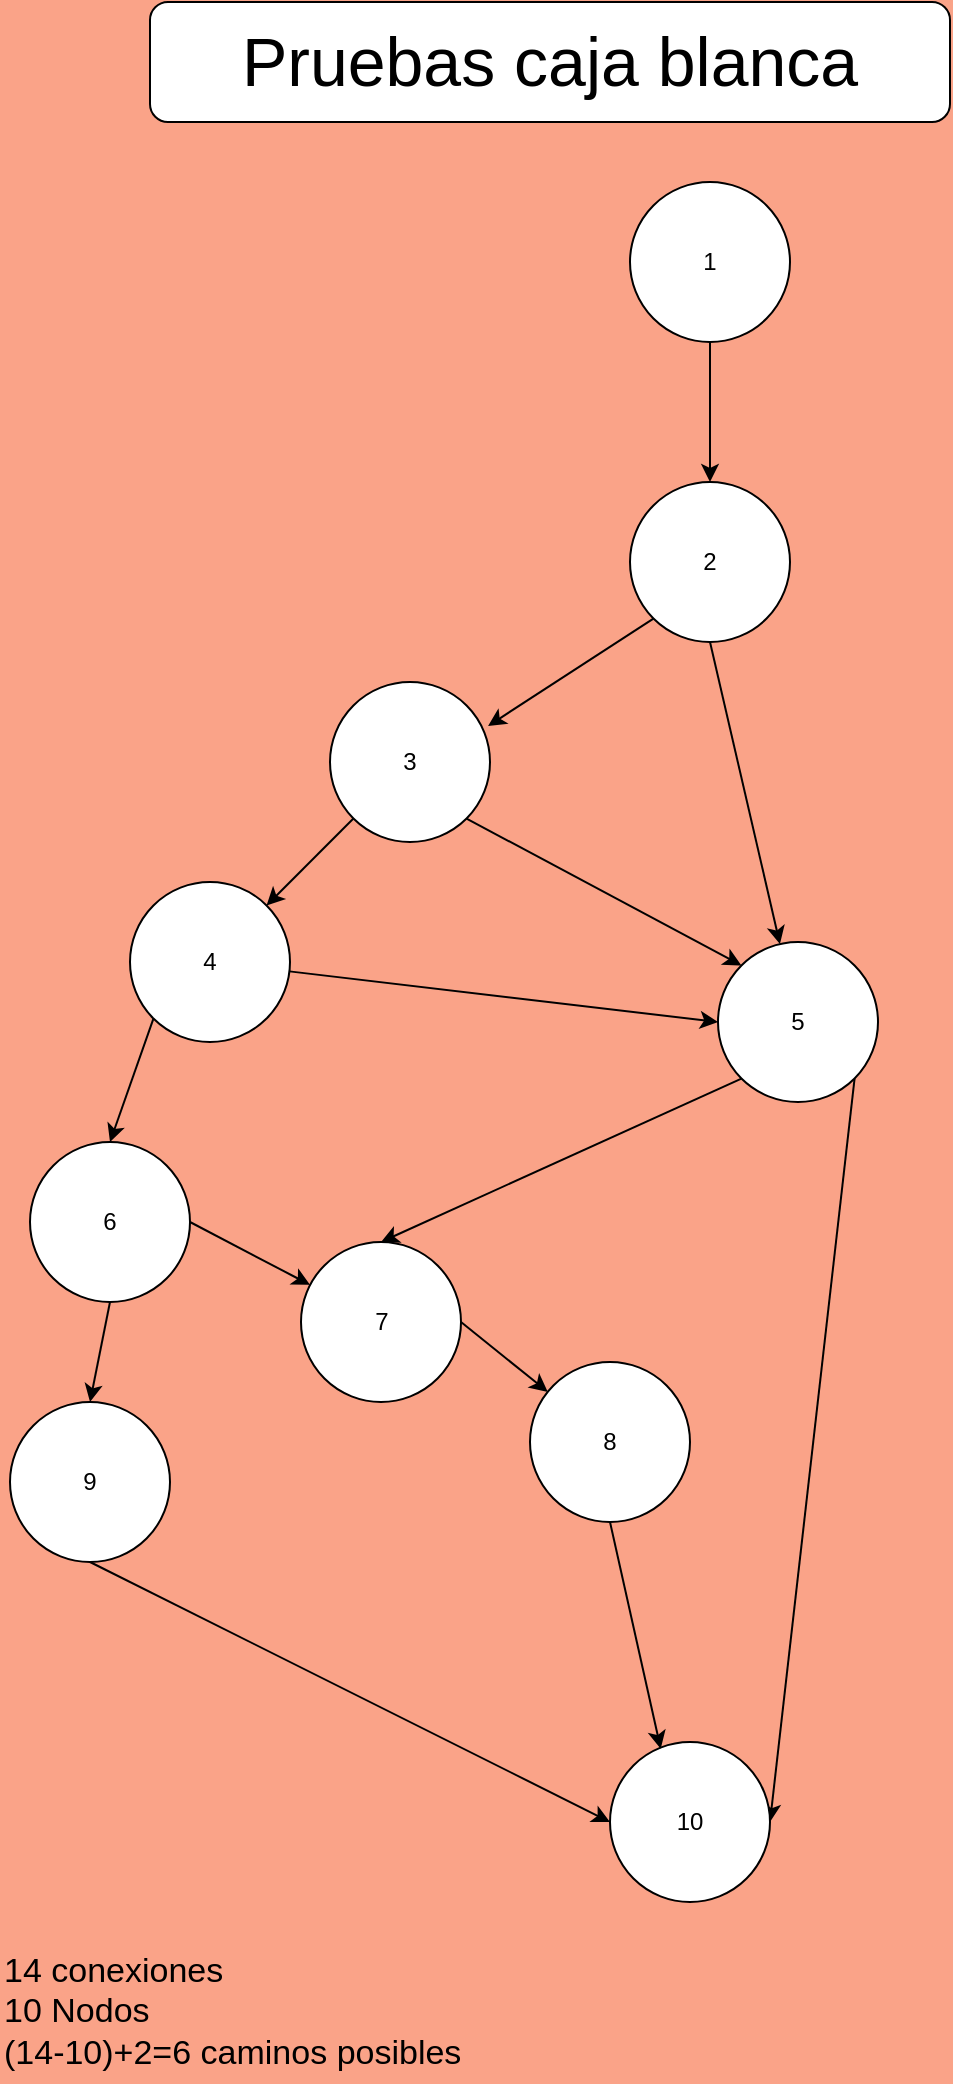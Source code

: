 <mxfile version="24.0.7" type="device">
  <diagram name="Página-1" id="8xEh2DotrRzkSoEgIvrA">
    <mxGraphModel dx="2868" dy="1578" grid="1" gridSize="10" guides="1" tooltips="1" connect="1" arrows="1" fold="1" page="1" pageScale="1" pageWidth="827" pageHeight="1169" background="#faa388" math="0" shadow="0">
      <root>
        <mxCell id="0" />
        <mxCell id="1" parent="0" />
        <mxCell id="jcnxsxLn8ZAkjg4gxXtT-9" style="edgeStyle=orthogonalEdgeStyle;rounded=0;orthogonalLoop=1;jettySize=auto;html=1;exitX=0.5;exitY=1;exitDx=0;exitDy=0;" parent="1" source="jcnxsxLn8ZAkjg4gxXtT-1" target="jcnxsxLn8ZAkjg4gxXtT-2" edge="1">
          <mxGeometry relative="1" as="geometry" />
        </mxCell>
        <mxCell id="jcnxsxLn8ZAkjg4gxXtT-1" value="&lt;div&gt;1&lt;/div&gt;" style="ellipse;whiteSpace=wrap;html=1;aspect=fixed;" parent="1" vertex="1">
          <mxGeometry x="480" y="150" width="80" height="80" as="geometry" />
        </mxCell>
        <mxCell id="jcnxsxLn8ZAkjg4gxXtT-50" style="rounded=0;orthogonalLoop=1;jettySize=auto;html=1;exitX=0.5;exitY=1;exitDx=0;exitDy=0;" parent="1" source="jcnxsxLn8ZAkjg4gxXtT-2" target="jcnxsxLn8ZAkjg4gxXtT-5" edge="1">
          <mxGeometry relative="1" as="geometry" />
        </mxCell>
        <mxCell id="jcnxsxLn8ZAkjg4gxXtT-2" value="2" style="ellipse;whiteSpace=wrap;html=1;aspect=fixed;" parent="1" vertex="1">
          <mxGeometry x="480" y="300" width="80" height="80" as="geometry" />
        </mxCell>
        <mxCell id="jcnxsxLn8ZAkjg4gxXtT-11" style="rounded=0;orthogonalLoop=1;jettySize=auto;html=1;exitX=0;exitY=1;exitDx=0;exitDy=0;entryX=1;entryY=0;entryDx=0;entryDy=0;" parent="1" source="jcnxsxLn8ZAkjg4gxXtT-3" target="jcnxsxLn8ZAkjg4gxXtT-4" edge="1">
          <mxGeometry relative="1" as="geometry" />
        </mxCell>
        <mxCell id="jcnxsxLn8ZAkjg4gxXtT-49" style="rounded=0;orthogonalLoop=1;jettySize=auto;html=1;exitX=1;exitY=1;exitDx=0;exitDy=0;entryX=0;entryY=0;entryDx=0;entryDy=0;" parent="1" source="jcnxsxLn8ZAkjg4gxXtT-3" target="jcnxsxLn8ZAkjg4gxXtT-5" edge="1">
          <mxGeometry relative="1" as="geometry" />
        </mxCell>
        <mxCell id="jcnxsxLn8ZAkjg4gxXtT-3" value="3" style="ellipse;whiteSpace=wrap;html=1;aspect=fixed;" parent="1" vertex="1">
          <mxGeometry x="330" y="400" width="80" height="80" as="geometry" />
        </mxCell>
        <mxCell id="jcnxsxLn8ZAkjg4gxXtT-42" style="rounded=0;orthogonalLoop=1;jettySize=auto;html=1;exitX=0;exitY=1;exitDx=0;exitDy=0;entryX=0.5;entryY=0;entryDx=0;entryDy=0;" parent="1" source="jcnxsxLn8ZAkjg4gxXtT-4" target="jcnxsxLn8ZAkjg4gxXtT-6" edge="1">
          <mxGeometry relative="1" as="geometry" />
        </mxCell>
        <mxCell id="jcnxsxLn8ZAkjg4gxXtT-48" style="rounded=0;orthogonalLoop=1;jettySize=auto;html=1;entryX=0;entryY=0.5;entryDx=0;entryDy=0;" parent="1" source="jcnxsxLn8ZAkjg4gxXtT-4" target="jcnxsxLn8ZAkjg4gxXtT-5" edge="1">
          <mxGeometry relative="1" as="geometry" />
        </mxCell>
        <mxCell id="jcnxsxLn8ZAkjg4gxXtT-4" value="4" style="ellipse;whiteSpace=wrap;html=1;aspect=fixed;" parent="1" vertex="1">
          <mxGeometry x="230" y="500" width="80" height="80" as="geometry" />
        </mxCell>
        <mxCell id="jcnxsxLn8ZAkjg4gxXtT-47" style="rounded=0;orthogonalLoop=1;jettySize=auto;html=1;exitX=0;exitY=1;exitDx=0;exitDy=0;entryX=0.5;entryY=0;entryDx=0;entryDy=0;" parent="1" source="jcnxsxLn8ZAkjg4gxXtT-5" target="jcnxsxLn8ZAkjg4gxXtT-7" edge="1">
          <mxGeometry relative="1" as="geometry" />
        </mxCell>
        <mxCell id="jcnxsxLn8ZAkjg4gxXtT-51" style="rounded=0;orthogonalLoop=1;jettySize=auto;html=1;exitX=1;exitY=1;exitDx=0;exitDy=0;entryX=1;entryY=0.5;entryDx=0;entryDy=0;" parent="1" source="jcnxsxLn8ZAkjg4gxXtT-5" target="jcnxsxLn8ZAkjg4gxXtT-19" edge="1">
          <mxGeometry relative="1" as="geometry" />
        </mxCell>
        <mxCell id="jcnxsxLn8ZAkjg4gxXtT-5" value="5" style="ellipse;whiteSpace=wrap;html=1;aspect=fixed;" parent="1" vertex="1">
          <mxGeometry x="524" y="530" width="80" height="80" as="geometry" />
        </mxCell>
        <mxCell id="jcnxsxLn8ZAkjg4gxXtT-43" style="rounded=0;orthogonalLoop=1;jettySize=auto;html=1;exitX=0.5;exitY=1;exitDx=0;exitDy=0;entryX=0.5;entryY=0;entryDx=0;entryDy=0;" parent="1" source="jcnxsxLn8ZAkjg4gxXtT-6" target="jcnxsxLn8ZAkjg4gxXtT-18" edge="1">
          <mxGeometry relative="1" as="geometry" />
        </mxCell>
        <mxCell id="jcnxsxLn8ZAkjg4gxXtT-45" style="rounded=0;orthogonalLoop=1;jettySize=auto;html=1;exitX=1;exitY=0.5;exitDx=0;exitDy=0;" parent="1" source="jcnxsxLn8ZAkjg4gxXtT-6" target="jcnxsxLn8ZAkjg4gxXtT-7" edge="1">
          <mxGeometry relative="1" as="geometry" />
        </mxCell>
        <mxCell id="jcnxsxLn8ZAkjg4gxXtT-6" value="6" style="ellipse;whiteSpace=wrap;html=1;aspect=fixed;" parent="1" vertex="1">
          <mxGeometry x="180" y="630" width="80" height="80" as="geometry" />
        </mxCell>
        <mxCell id="jcnxsxLn8ZAkjg4gxXtT-46" style="rounded=0;orthogonalLoop=1;jettySize=auto;html=1;exitX=1;exitY=0.5;exitDx=0;exitDy=0;" parent="1" source="jcnxsxLn8ZAkjg4gxXtT-7" target="jcnxsxLn8ZAkjg4gxXtT-8" edge="1">
          <mxGeometry relative="1" as="geometry" />
        </mxCell>
        <mxCell id="jcnxsxLn8ZAkjg4gxXtT-7" value="7" style="ellipse;whiteSpace=wrap;html=1;aspect=fixed;" parent="1" vertex="1">
          <mxGeometry x="315.5" y="680" width="80" height="80" as="geometry" />
        </mxCell>
        <mxCell id="jcnxsxLn8ZAkjg4gxXtT-8" value="8" style="ellipse;whiteSpace=wrap;html=1;aspect=fixed;" parent="1" vertex="1">
          <mxGeometry x="430" y="740" width="80" height="80" as="geometry" />
        </mxCell>
        <mxCell id="jcnxsxLn8ZAkjg4gxXtT-10" style="rounded=0;orthogonalLoop=1;jettySize=auto;html=1;exitX=0;exitY=1;exitDx=0;exitDy=0;entryX=0.988;entryY=0.275;entryDx=0;entryDy=0;entryPerimeter=0;" parent="1" source="jcnxsxLn8ZAkjg4gxXtT-2" target="jcnxsxLn8ZAkjg4gxXtT-3" edge="1">
          <mxGeometry relative="1" as="geometry" />
        </mxCell>
        <mxCell id="jcnxsxLn8ZAkjg4gxXtT-44" style="rounded=0;orthogonalLoop=1;jettySize=auto;html=1;exitX=0.5;exitY=1;exitDx=0;exitDy=0;entryX=0;entryY=0.5;entryDx=0;entryDy=0;" parent="1" source="jcnxsxLn8ZAkjg4gxXtT-18" target="jcnxsxLn8ZAkjg4gxXtT-19" edge="1">
          <mxGeometry relative="1" as="geometry" />
        </mxCell>
        <mxCell id="jcnxsxLn8ZAkjg4gxXtT-18" value="9" style="ellipse;whiteSpace=wrap;html=1;aspect=fixed;" parent="1" vertex="1">
          <mxGeometry x="170" y="760" width="80" height="80" as="geometry" />
        </mxCell>
        <mxCell id="jcnxsxLn8ZAkjg4gxXtT-19" value="10" style="ellipse;whiteSpace=wrap;html=1;aspect=fixed;" parent="1" vertex="1">
          <mxGeometry x="470" y="930" width="80" height="80" as="geometry" />
        </mxCell>
        <mxCell id="jcnxsxLn8ZAkjg4gxXtT-27" value="&lt;font style=&quot;font-size: 34px;&quot;&gt;Pruebas caja blanca&lt;/font&gt;" style="rounded=1;whiteSpace=wrap;html=1;" parent="1" vertex="1">
          <mxGeometry x="240" y="60" width="400" height="60" as="geometry" />
        </mxCell>
        <mxCell id="jcnxsxLn8ZAkjg4gxXtT-40" value="&lt;div style=&quot;font-size: 17px;&quot; align=&quot;left&quot;&gt;&lt;font style=&quot;font-size: 17px;&quot;&gt;14 conexiones&lt;/font&gt;&lt;/div&gt;&lt;div style=&quot;font-size: 17px;&quot; align=&quot;left&quot;&gt;&lt;font style=&quot;font-size: 17px;&quot;&gt;10 Nodos&lt;/font&gt;&lt;/div&gt;&lt;div style=&quot;font-size: 17px;&quot; align=&quot;left&quot;&gt;&lt;font style=&quot;font-size: 17px;&quot;&gt;&lt;font style=&quot;font-size: 17px;&quot;&gt;(14-10)+2=6 caminos posibles&lt;/font&gt;&lt;/font&gt;&lt;/div&gt;" style="text;html=1;align=left;verticalAlign=middle;whiteSpace=wrap;rounded=0;" parent="1" vertex="1">
          <mxGeometry x="165" y="1030" width="249" height="70" as="geometry" />
        </mxCell>
        <mxCell id="jcnxsxLn8ZAkjg4gxXtT-52" style="rounded=0;orthogonalLoop=1;jettySize=auto;html=1;exitX=0.5;exitY=1;exitDx=0;exitDy=0;entryX=0.317;entryY=0.042;entryDx=0;entryDy=0;entryPerimeter=0;" parent="1" source="jcnxsxLn8ZAkjg4gxXtT-8" target="jcnxsxLn8ZAkjg4gxXtT-19" edge="1">
          <mxGeometry relative="1" as="geometry" />
        </mxCell>
      </root>
    </mxGraphModel>
  </diagram>
</mxfile>
